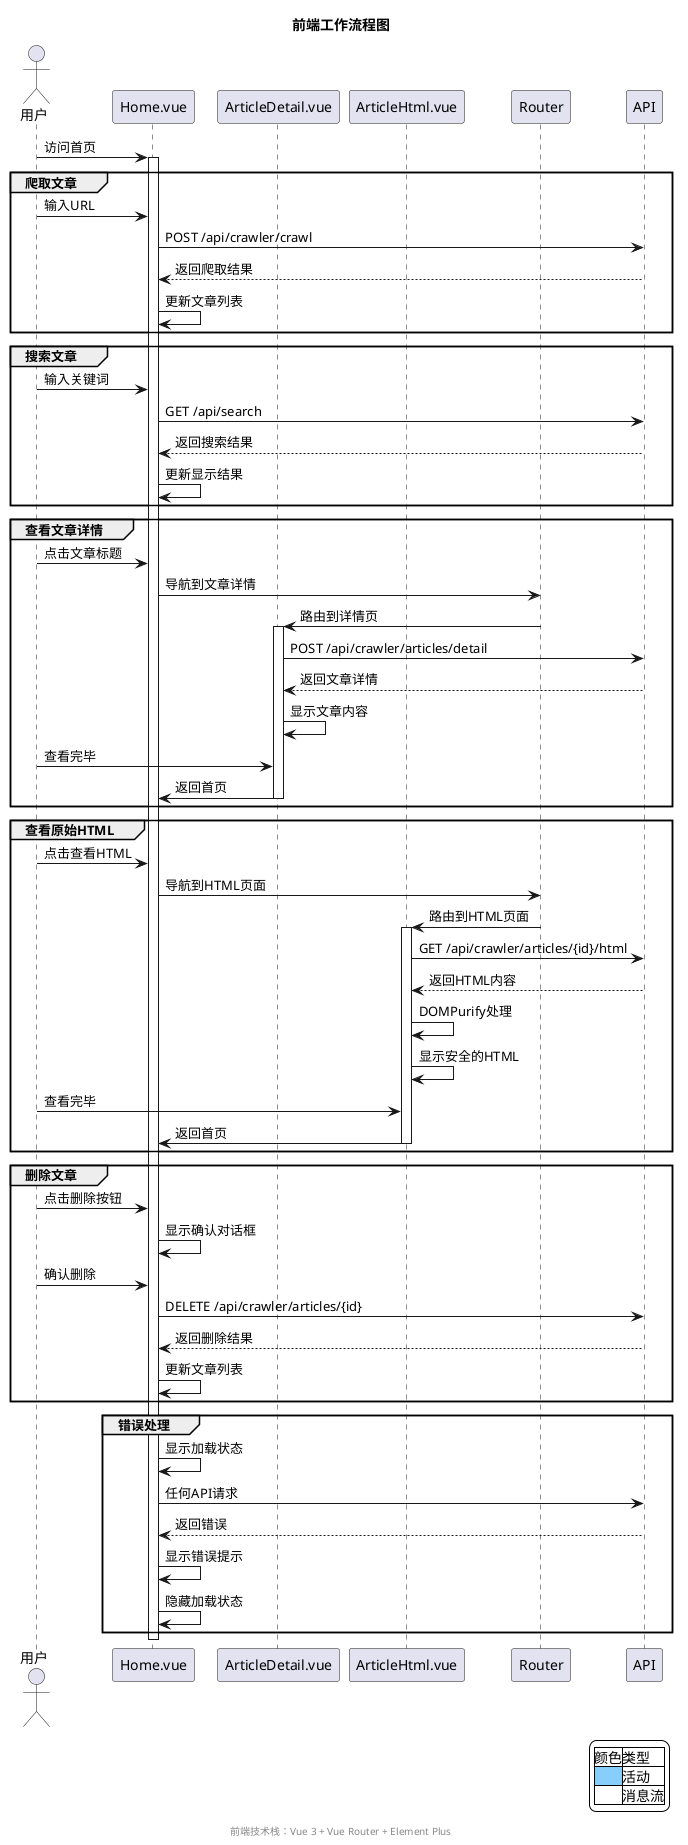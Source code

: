 @startuml 前端工作流程

skinparam backgroundColor white
skinparam handwritten false
skinparam defaultFontName Microsoft YaHei
skinparam activity {
    BackgroundColor LightSkyBlue
    BorderColor DarkSlateGray
    FontColor DarkSlateGray
}

title 前端工作流程图

' 定义参与者
actor 用户
participant "Home.vue" as Home
participant "ArticleDetail.vue" as Detail
participant "ArticleHtml.vue" as Html
participant "Router" as Router
participant "API" as API

' 主要流程
用户 -> Home: 访问首页
activate Home

' 爬虫功能
group 爬取文章
    用户 -> Home: 输入URL
    Home -> API: POST /api/crawler/crawl
    API --> Home: 返回爬取结果
    Home -> Home: 更新文章列表
end

' 搜索功能
group 搜索文章
    用户 -> Home: 输入关键词
    Home -> API: GET /api/search
    API --> Home: 返回搜索结果
    Home -> Home: 更新显示结果
end

' 文章详情
group 查看文章详情
    用户 -> Home: 点击文章标题
    Home -> Router: 导航到文章详情
    Router -> Detail: 路由到详情页
    activate Detail
    Detail -> API: POST /api/crawler/articles/detail
    API --> Detail: 返回文章详情
    Detail -> Detail: 显示文章内容
    用户 -> Detail: 查看完毕
    Detail -> Home: 返回首页
    deactivate Detail
end

' 查看HTML
group 查看原始HTML
    用户 -> Home: 点击查看HTML
    Home -> Router: 导航到HTML页面
    Router -> Html: 路由到HTML页面
    activate Html
    Html -> API: GET /api/crawler/articles/{id}/html
    API --> Html: 返回HTML内容
    Html -> Html: DOMPurify处理
    Html -> Html: 显示安全的HTML
    用户 -> Html: 查看完毕
    Html -> Home: 返回首页
    deactivate Html
end

' 删除文章
group 删除文章
    用户 -> Home: 点击删除按钮
    Home -> Home: 显示确认对话框
    用户 -> Home: 确认删除
    Home -> API: DELETE /api/crawler/articles/{id}
    API --> Home: 返回删除结果
    Home -> Home: 更新文章列表
end

' 错误处理
group 错误处理
    Home -> Home: 显示加载状态
    Home -> API: 任何API请求
    API --> Home: 返回错误
    Home -> Home: 显示错误提示
    Home -> Home: 隐藏加载状态
end

deactivate Home

legend right
    |颜色|类型|
    |<#LightSkyBlue>|活动|
    |<#White>|消息流|
endlegend

footer
前端技术栈：Vue 3 + Vue Router + Element Plus
end footer

@enduml